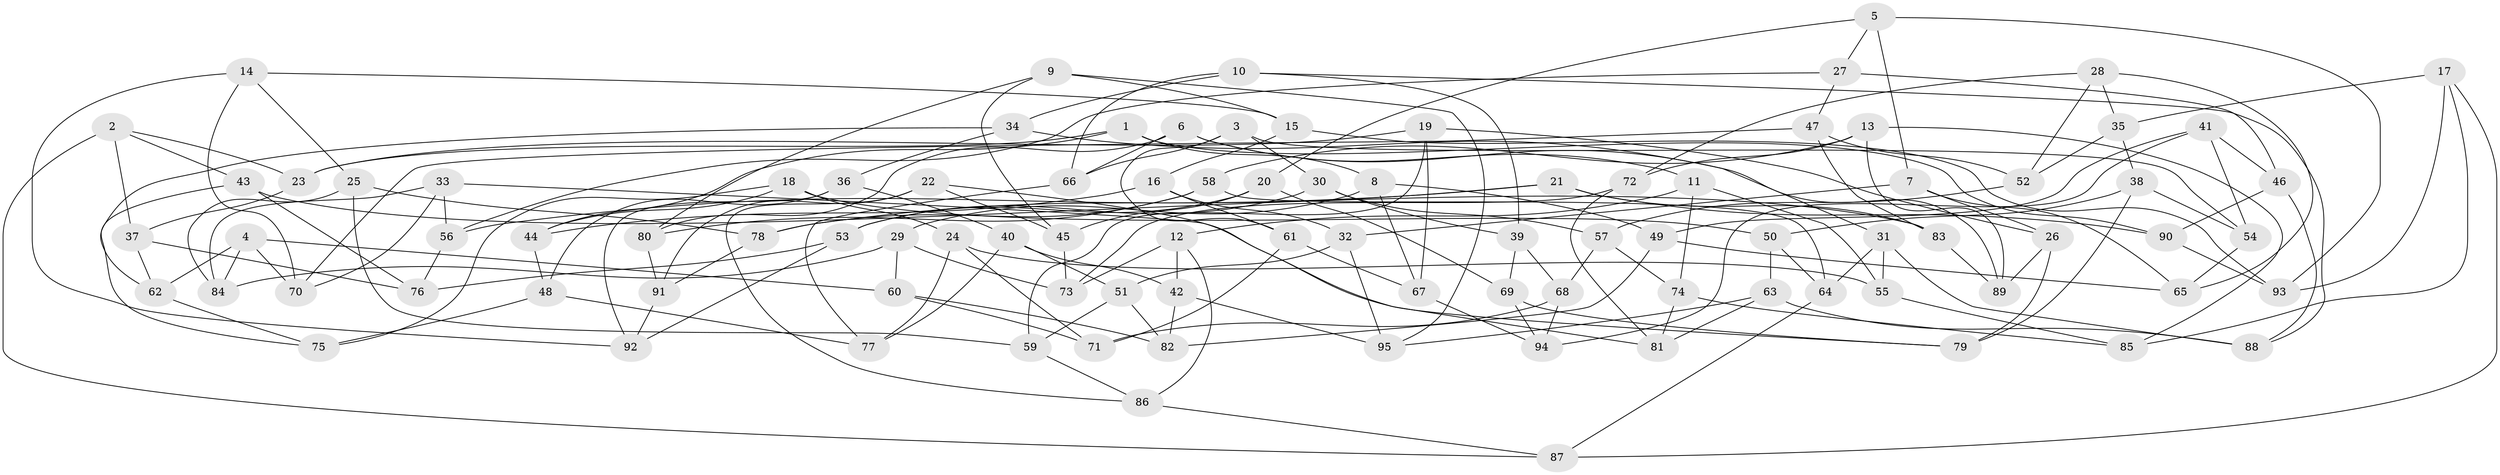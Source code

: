 // coarse degree distribution, {4: 0.5625, 9: 0.10416666666666667, 10: 0.041666666666666664, 11: 0.041666666666666664, 3: 0.125, 6: 0.0625, 8: 0.041666666666666664, 5: 0.020833333333333332}
// Generated by graph-tools (version 1.1) at 2025/53/03/04/25 22:53:40]
// undirected, 95 vertices, 190 edges
graph export_dot {
  node [color=gray90,style=filled];
  1;
  2;
  3;
  4;
  5;
  6;
  7;
  8;
  9;
  10;
  11;
  12;
  13;
  14;
  15;
  16;
  17;
  18;
  19;
  20;
  21;
  22;
  23;
  24;
  25;
  26;
  27;
  28;
  29;
  30;
  31;
  32;
  33;
  34;
  35;
  36;
  37;
  38;
  39;
  40;
  41;
  42;
  43;
  44;
  45;
  46;
  47;
  48;
  49;
  50;
  51;
  52;
  53;
  54;
  55;
  56;
  57;
  58;
  59;
  60;
  61;
  62;
  63;
  64;
  65;
  66;
  67;
  68;
  69;
  70;
  71;
  72;
  73;
  74;
  75;
  76;
  77;
  78;
  79;
  80;
  81;
  82;
  83;
  84;
  85;
  86;
  87;
  88;
  89;
  90;
  91;
  92;
  93;
  94;
  95;
  1 -- 44;
  1 -- 8;
  1 -- 23;
  1 -- 90;
  2 -- 37;
  2 -- 87;
  2 -- 43;
  2 -- 23;
  3 -- 66;
  3 -- 30;
  3 -- 61;
  3 -- 54;
  4 -- 84;
  4 -- 70;
  4 -- 60;
  4 -- 62;
  5 -- 93;
  5 -- 27;
  5 -- 20;
  5 -- 7;
  6 -- 31;
  6 -- 80;
  6 -- 11;
  6 -- 66;
  7 -- 32;
  7 -- 26;
  7 -- 65;
  8 -- 67;
  8 -- 49;
  8 -- 29;
  9 -- 15;
  9 -- 80;
  9 -- 95;
  9 -- 45;
  10 -- 66;
  10 -- 88;
  10 -- 34;
  10 -- 39;
  11 -- 12;
  11 -- 74;
  11 -- 55;
  12 -- 42;
  12 -- 86;
  12 -- 73;
  13 -- 58;
  13 -- 72;
  13 -- 85;
  13 -- 89;
  14 -- 70;
  14 -- 15;
  14 -- 25;
  14 -- 92;
  15 -- 93;
  15 -- 16;
  16 -- 32;
  16 -- 44;
  16 -- 61;
  17 -- 85;
  17 -- 35;
  17 -- 93;
  17 -- 87;
  18 -- 44;
  18 -- 75;
  18 -- 50;
  18 -- 24;
  19 -- 67;
  19 -- 59;
  19 -- 26;
  19 -- 23;
  20 -- 69;
  20 -- 53;
  20 -- 45;
  21 -- 78;
  21 -- 56;
  21 -- 90;
  21 -- 83;
  22 -- 45;
  22 -- 81;
  22 -- 86;
  22 -- 91;
  23 -- 37;
  24 -- 71;
  24 -- 77;
  24 -- 55;
  25 -- 84;
  25 -- 59;
  25 -- 78;
  26 -- 89;
  26 -- 79;
  27 -- 47;
  27 -- 56;
  27 -- 46;
  28 -- 72;
  28 -- 35;
  28 -- 65;
  28 -- 52;
  29 -- 60;
  29 -- 84;
  29 -- 73;
  30 -- 57;
  30 -- 39;
  30 -- 53;
  31 -- 88;
  31 -- 64;
  31 -- 55;
  32 -- 95;
  32 -- 51;
  33 -- 79;
  33 -- 70;
  33 -- 56;
  33 -- 84;
  34 -- 89;
  34 -- 62;
  34 -- 36;
  35 -- 38;
  35 -- 52;
  36 -- 40;
  36 -- 48;
  36 -- 92;
  37 -- 76;
  37 -- 62;
  38 -- 79;
  38 -- 50;
  38 -- 54;
  39 -- 69;
  39 -- 68;
  40 -- 42;
  40 -- 77;
  40 -- 51;
  41 -- 46;
  41 -- 94;
  41 -- 54;
  41 -- 49;
  42 -- 82;
  42 -- 95;
  43 -- 83;
  43 -- 76;
  43 -- 75;
  44 -- 48;
  45 -- 73;
  46 -- 90;
  46 -- 88;
  47 -- 83;
  47 -- 70;
  47 -- 52;
  48 -- 75;
  48 -- 77;
  49 -- 82;
  49 -- 65;
  50 -- 63;
  50 -- 64;
  51 -- 59;
  51 -- 82;
  52 -- 57;
  53 -- 92;
  53 -- 76;
  54 -- 65;
  55 -- 85;
  56 -- 76;
  57 -- 68;
  57 -- 74;
  58 -- 78;
  58 -- 64;
  58 -- 80;
  59 -- 86;
  60 -- 71;
  60 -- 82;
  61 -- 67;
  61 -- 71;
  62 -- 75;
  63 -- 95;
  63 -- 81;
  63 -- 88;
  64 -- 87;
  66 -- 77;
  67 -- 94;
  68 -- 71;
  68 -- 94;
  69 -- 79;
  69 -- 94;
  72 -- 81;
  72 -- 73;
  74 -- 85;
  74 -- 81;
  78 -- 91;
  80 -- 91;
  83 -- 89;
  86 -- 87;
  90 -- 93;
  91 -- 92;
}
